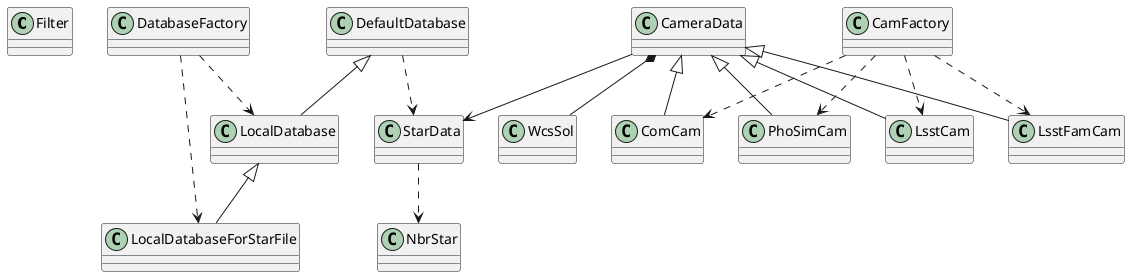 @startuml
class Filter
DefaultDatabase <|-- LocalDatabase
LocalDatabase <|-- LocalDatabaseForStarFile
DatabaseFactory ..> LocalDatabase
DatabaseFactory ..> LocalDatabaseForStarFile
DefaultDatabase ..> StarData
StarData ..> NbrStar
CameraData --> StarData
CameraData *-- WcsSol
CameraData <|-- LsstCam
CameraData <|-- LsstFamCam
CameraData <|-- ComCam
CameraData <|-- PhoSimCam
CamFactory ..> LsstCam
CamFactory ..> LsstFamCam
CamFactory ..> ComCam
CamFactory ..> PhoSimCam
@enduml
